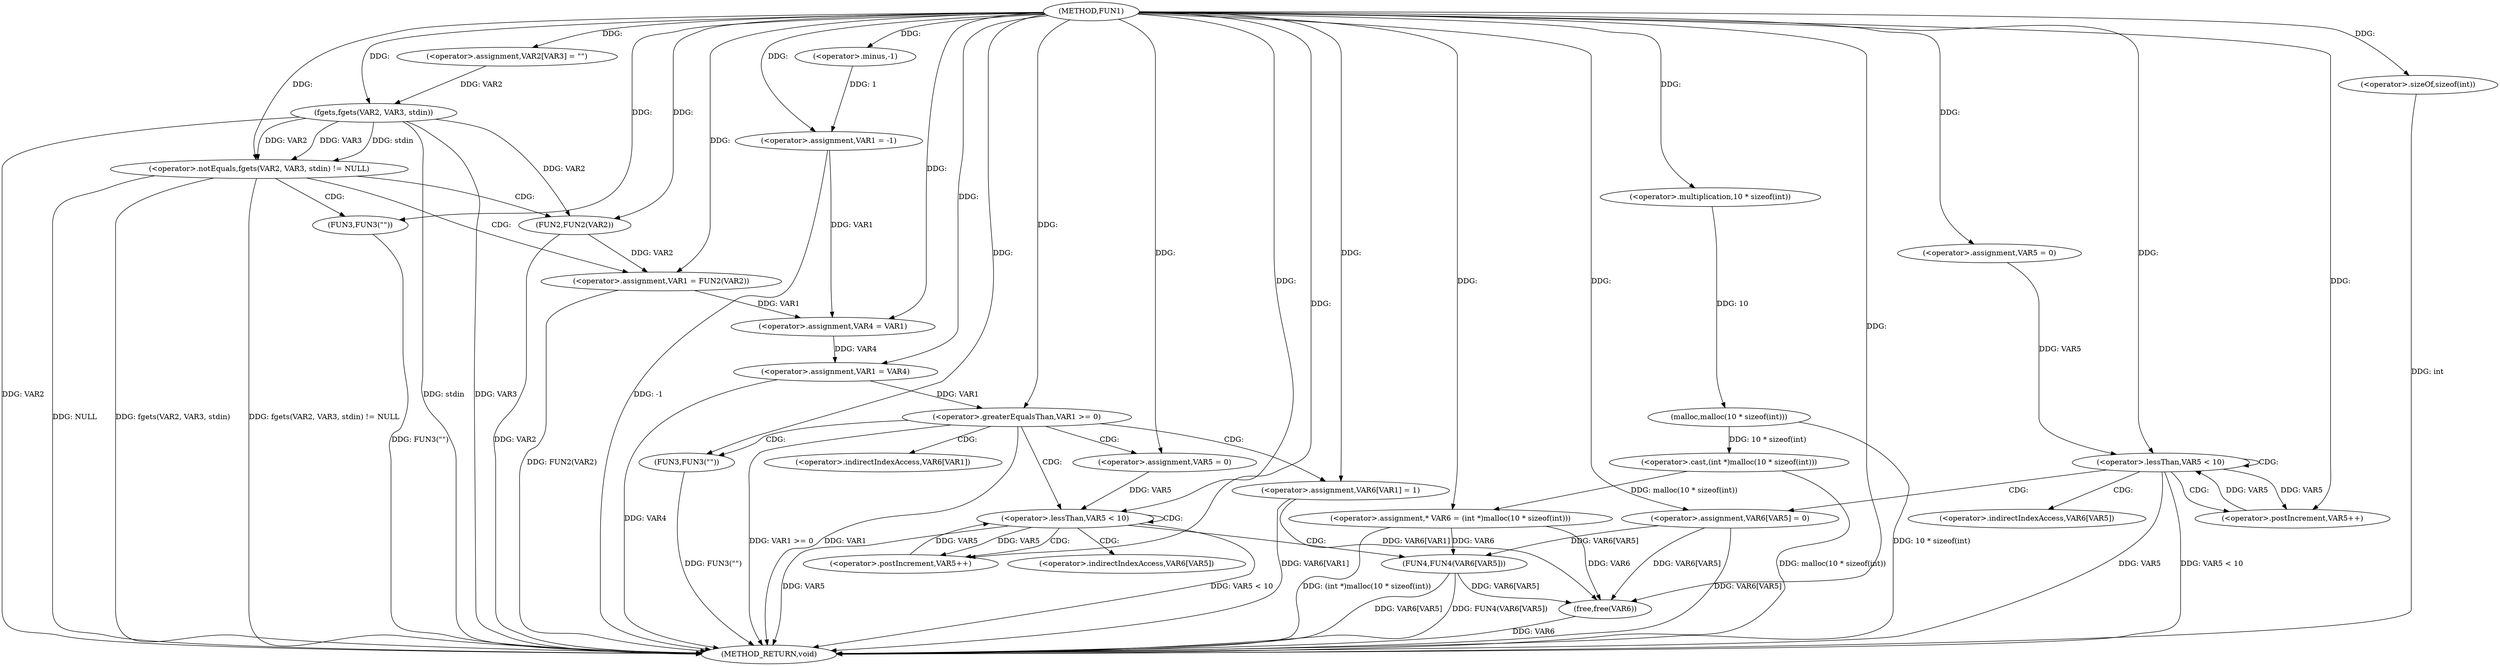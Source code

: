 digraph FUN1 {  
"1000100" [label = "(METHOD,FUN1)" ]
"1000194" [label = "(METHOD_RETURN,void)" ]
"1000103" [label = "(<operator>.assignment,VAR1 = -1)" ]
"1000105" [label = "(<operator>.minus,-1)" ]
"1000109" [label = "(<operator>.assignment,VAR2[VAR3] = \"\")" ]
"1000113" [label = "(<operator>.notEquals,fgets(VAR2, VAR3, stdin) != NULL)" ]
"1000114" [label = "(fgets,fgets(VAR2, VAR3, stdin))" ]
"1000120" [label = "(<operator>.assignment,VAR1 = FUN2(VAR2))" ]
"1000122" [label = "(FUN2,FUN2(VAR2))" ]
"1000126" [label = "(FUN3,FUN3(\"\"))" ]
"1000130" [label = "(<operator>.assignment,VAR4 = VAR1)" ]
"1000134" [label = "(<operator>.assignment,VAR1 = VAR4)" ]
"1000140" [label = "(<operator>.assignment,* VAR6 = (int *)malloc(10 * sizeof(int)))" ]
"1000142" [label = "(<operator>.cast,(int *)malloc(10 * sizeof(int)))" ]
"1000144" [label = "(malloc,malloc(10 * sizeof(int)))" ]
"1000145" [label = "(<operator>.multiplication,10 * sizeof(int))" ]
"1000147" [label = "(<operator>.sizeOf,sizeof(int))" ]
"1000150" [label = "(<operator>.assignment,VAR5 = 0)" ]
"1000153" [label = "(<operator>.lessThan,VAR5 < 10)" ]
"1000156" [label = "(<operator>.postIncrement,VAR5++)" ]
"1000159" [label = "(<operator>.assignment,VAR6[VAR5] = 0)" ]
"1000165" [label = "(<operator>.greaterEqualsThan,VAR1 >= 0)" ]
"1000169" [label = "(<operator>.assignment,VAR6[VAR1] = 1)" ]
"1000175" [label = "(<operator>.assignment,VAR5 = 0)" ]
"1000178" [label = "(<operator>.lessThan,VAR5 < 10)" ]
"1000181" [label = "(<operator>.postIncrement,VAR5++)" ]
"1000184" [label = "(FUN4,FUN4(VAR6[VAR5]))" ]
"1000190" [label = "(FUN3,FUN3(\"\"))" ]
"1000192" [label = "(free,free(VAR6))" ]
"1000160" [label = "(<operator>.indirectIndexAccess,VAR6[VAR5])" ]
"1000170" [label = "(<operator>.indirectIndexAccess,VAR6[VAR1])" ]
"1000185" [label = "(<operator>.indirectIndexAccess,VAR6[VAR5])" ]
  "1000140" -> "1000194"  [ label = "DDG: (int *)malloc(10 * sizeof(int))"] 
  "1000184" -> "1000194"  [ label = "DDG: VAR6[VAR5]"] 
  "1000178" -> "1000194"  [ label = "DDG: VAR5"] 
  "1000103" -> "1000194"  [ label = "DDG: -1"] 
  "1000122" -> "1000194"  [ label = "DDG: VAR2"] 
  "1000114" -> "1000194"  [ label = "DDG: VAR2"] 
  "1000147" -> "1000194"  [ label = "DDG: int"] 
  "1000153" -> "1000194"  [ label = "DDG: VAR5 < 10"] 
  "1000113" -> "1000194"  [ label = "DDG: NULL"] 
  "1000153" -> "1000194"  [ label = "DDG: VAR5"] 
  "1000165" -> "1000194"  [ label = "DDG: VAR1 >= 0"] 
  "1000178" -> "1000194"  [ label = "DDG: VAR5 < 10"] 
  "1000114" -> "1000194"  [ label = "DDG: stdin"] 
  "1000126" -> "1000194"  [ label = "DDG: FUN3(\"\")"] 
  "1000190" -> "1000194"  [ label = "DDG: FUN3(\"\")"] 
  "1000113" -> "1000194"  [ label = "DDG: fgets(VAR2, VAR3, stdin)"] 
  "1000159" -> "1000194"  [ label = "DDG: VAR6[VAR5]"] 
  "1000165" -> "1000194"  [ label = "DDG: VAR1"] 
  "1000184" -> "1000194"  [ label = "DDG: FUN4(VAR6[VAR5])"] 
  "1000142" -> "1000194"  [ label = "DDG: malloc(10 * sizeof(int))"] 
  "1000192" -> "1000194"  [ label = "DDG: VAR6"] 
  "1000113" -> "1000194"  [ label = "DDG: fgets(VAR2, VAR3, stdin) != NULL"] 
  "1000134" -> "1000194"  [ label = "DDG: VAR4"] 
  "1000120" -> "1000194"  [ label = "DDG: FUN2(VAR2)"] 
  "1000144" -> "1000194"  [ label = "DDG: 10 * sizeof(int)"] 
  "1000169" -> "1000194"  [ label = "DDG: VAR6[VAR1]"] 
  "1000114" -> "1000194"  [ label = "DDG: VAR3"] 
  "1000105" -> "1000103"  [ label = "DDG: 1"] 
  "1000100" -> "1000103"  [ label = "DDG: "] 
  "1000100" -> "1000105"  [ label = "DDG: "] 
  "1000100" -> "1000109"  [ label = "DDG: "] 
  "1000114" -> "1000113"  [ label = "DDG: VAR2"] 
  "1000114" -> "1000113"  [ label = "DDG: VAR3"] 
  "1000114" -> "1000113"  [ label = "DDG: stdin"] 
  "1000109" -> "1000114"  [ label = "DDG: VAR2"] 
  "1000100" -> "1000114"  [ label = "DDG: "] 
  "1000100" -> "1000113"  [ label = "DDG: "] 
  "1000122" -> "1000120"  [ label = "DDG: VAR2"] 
  "1000100" -> "1000120"  [ label = "DDG: "] 
  "1000114" -> "1000122"  [ label = "DDG: VAR2"] 
  "1000100" -> "1000122"  [ label = "DDG: "] 
  "1000100" -> "1000126"  [ label = "DDG: "] 
  "1000103" -> "1000130"  [ label = "DDG: VAR1"] 
  "1000120" -> "1000130"  [ label = "DDG: VAR1"] 
  "1000100" -> "1000130"  [ label = "DDG: "] 
  "1000130" -> "1000134"  [ label = "DDG: VAR4"] 
  "1000100" -> "1000134"  [ label = "DDG: "] 
  "1000142" -> "1000140"  [ label = "DDG: malloc(10 * sizeof(int))"] 
  "1000100" -> "1000140"  [ label = "DDG: "] 
  "1000144" -> "1000142"  [ label = "DDG: 10 * sizeof(int)"] 
  "1000145" -> "1000144"  [ label = "DDG: 10"] 
  "1000100" -> "1000145"  [ label = "DDG: "] 
  "1000100" -> "1000147"  [ label = "DDG: "] 
  "1000100" -> "1000150"  [ label = "DDG: "] 
  "1000150" -> "1000153"  [ label = "DDG: VAR5"] 
  "1000156" -> "1000153"  [ label = "DDG: VAR5"] 
  "1000100" -> "1000153"  [ label = "DDG: "] 
  "1000153" -> "1000156"  [ label = "DDG: VAR5"] 
  "1000100" -> "1000156"  [ label = "DDG: "] 
  "1000100" -> "1000159"  [ label = "DDG: "] 
  "1000134" -> "1000165"  [ label = "DDG: VAR1"] 
  "1000100" -> "1000165"  [ label = "DDG: "] 
  "1000100" -> "1000169"  [ label = "DDG: "] 
  "1000100" -> "1000175"  [ label = "DDG: "] 
  "1000181" -> "1000178"  [ label = "DDG: VAR5"] 
  "1000175" -> "1000178"  [ label = "DDG: VAR5"] 
  "1000100" -> "1000178"  [ label = "DDG: "] 
  "1000178" -> "1000181"  [ label = "DDG: VAR5"] 
  "1000100" -> "1000181"  [ label = "DDG: "] 
  "1000159" -> "1000184"  [ label = "DDG: VAR6[VAR5]"] 
  "1000140" -> "1000184"  [ label = "DDG: VAR6"] 
  "1000100" -> "1000190"  [ label = "DDG: "] 
  "1000184" -> "1000192"  [ label = "DDG: VAR6[VAR5]"] 
  "1000159" -> "1000192"  [ label = "DDG: VAR6[VAR5]"] 
  "1000140" -> "1000192"  [ label = "DDG: VAR6"] 
  "1000169" -> "1000192"  [ label = "DDG: VAR6[VAR1]"] 
  "1000100" -> "1000192"  [ label = "DDG: "] 
  "1000113" -> "1000120"  [ label = "CDG: "] 
  "1000113" -> "1000126"  [ label = "CDG: "] 
  "1000113" -> "1000122"  [ label = "CDG: "] 
  "1000153" -> "1000153"  [ label = "CDG: "] 
  "1000153" -> "1000159"  [ label = "CDG: "] 
  "1000153" -> "1000156"  [ label = "CDG: "] 
  "1000153" -> "1000160"  [ label = "CDG: "] 
  "1000165" -> "1000178"  [ label = "CDG: "] 
  "1000165" -> "1000190"  [ label = "CDG: "] 
  "1000165" -> "1000175"  [ label = "CDG: "] 
  "1000165" -> "1000170"  [ label = "CDG: "] 
  "1000165" -> "1000169"  [ label = "CDG: "] 
  "1000178" -> "1000178"  [ label = "CDG: "] 
  "1000178" -> "1000184"  [ label = "CDG: "] 
  "1000178" -> "1000181"  [ label = "CDG: "] 
  "1000178" -> "1000185"  [ label = "CDG: "] 
}
